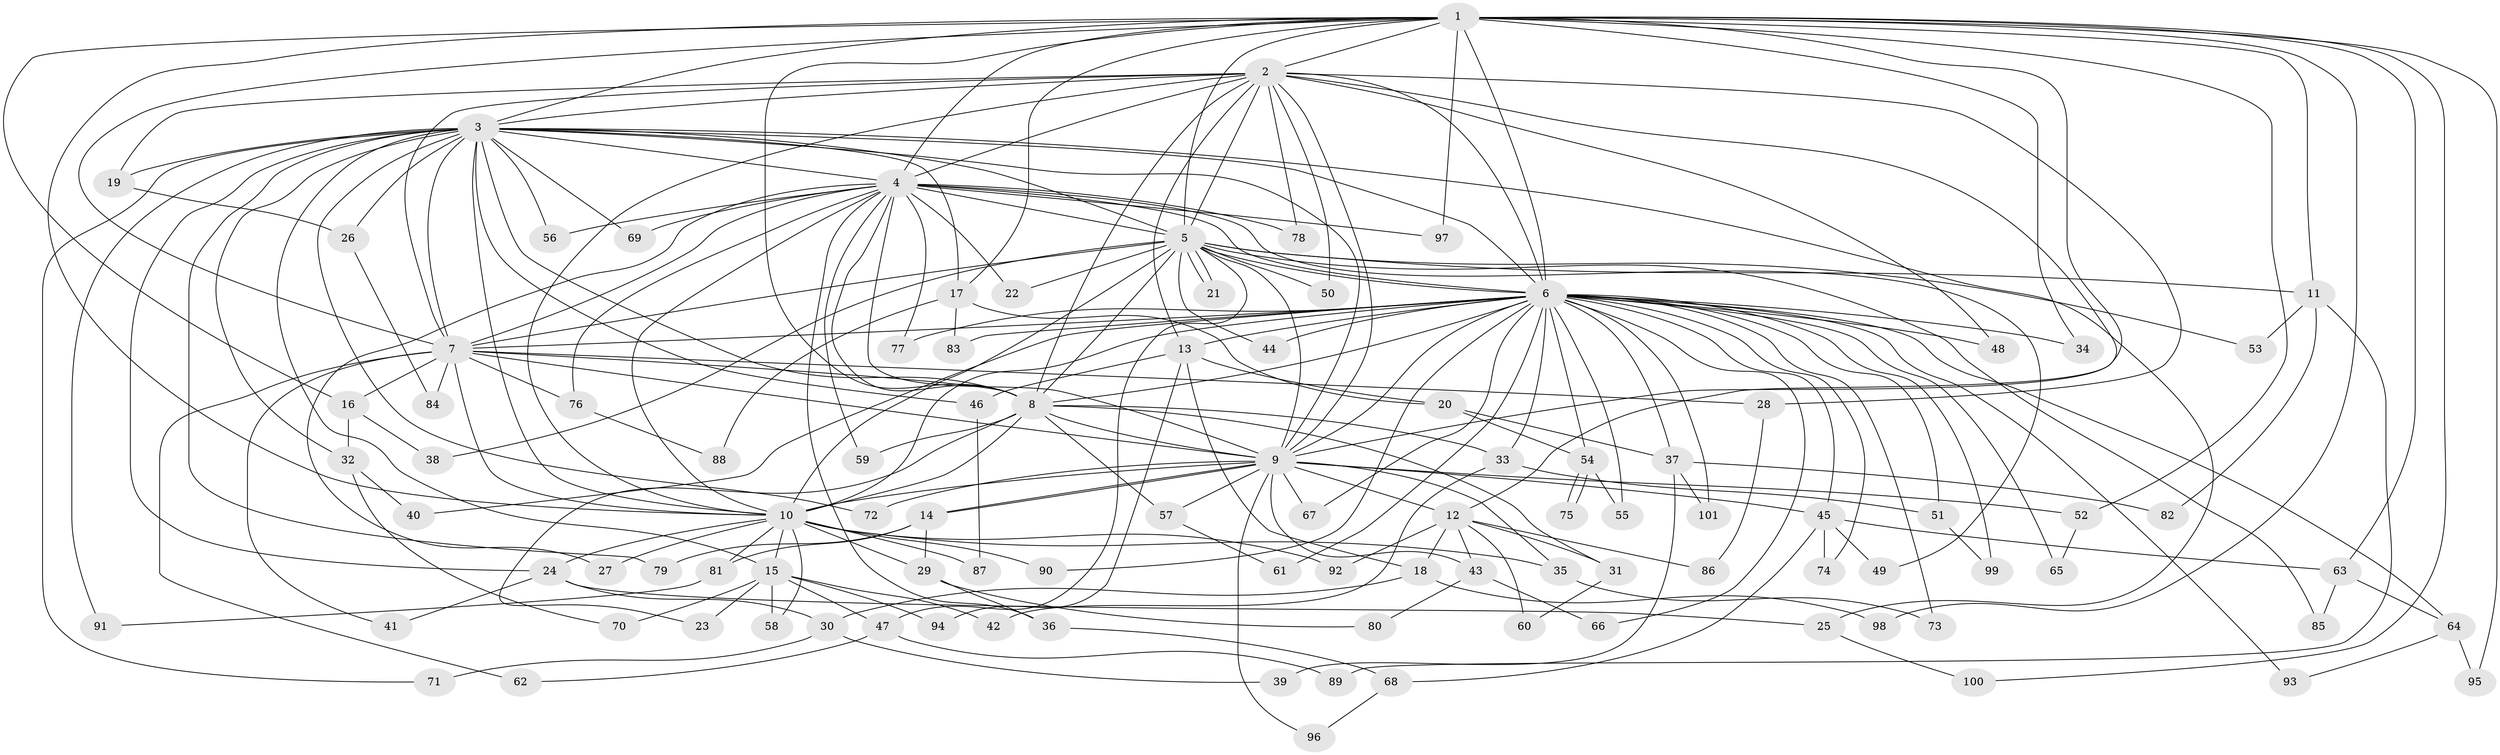 // coarse degree distribution, {13: 0.025, 9: 0.025, 32: 0.025, 16: 0.025, 8: 0.025, 10: 0.025, 14: 0.025, 2: 0.425, 7: 0.025, 5: 0.025, 4: 0.1, 6: 0.05, 1: 0.075, 3: 0.125}
// Generated by graph-tools (version 1.1) at 2025/17/03/04/25 18:17:46]
// undirected, 101 vertices, 227 edges
graph export_dot {
graph [start="1"]
  node [color=gray90,style=filled];
  1;
  2;
  3;
  4;
  5;
  6;
  7;
  8;
  9;
  10;
  11;
  12;
  13;
  14;
  15;
  16;
  17;
  18;
  19;
  20;
  21;
  22;
  23;
  24;
  25;
  26;
  27;
  28;
  29;
  30;
  31;
  32;
  33;
  34;
  35;
  36;
  37;
  38;
  39;
  40;
  41;
  42;
  43;
  44;
  45;
  46;
  47;
  48;
  49;
  50;
  51;
  52;
  53;
  54;
  55;
  56;
  57;
  58;
  59;
  60;
  61;
  62;
  63;
  64;
  65;
  66;
  67;
  68;
  69;
  70;
  71;
  72;
  73;
  74;
  75;
  76;
  77;
  78;
  79;
  80;
  81;
  82;
  83;
  84;
  85;
  86;
  87;
  88;
  89;
  90;
  91;
  92;
  93;
  94;
  95;
  96;
  97;
  98;
  99;
  100;
  101;
  1 -- 2;
  1 -- 3;
  1 -- 4;
  1 -- 5;
  1 -- 6;
  1 -- 7;
  1 -- 8;
  1 -- 9;
  1 -- 10;
  1 -- 11;
  1 -- 16;
  1 -- 17;
  1 -- 34;
  1 -- 52;
  1 -- 63;
  1 -- 95;
  1 -- 97;
  1 -- 98;
  1 -- 100;
  2 -- 3;
  2 -- 4;
  2 -- 5;
  2 -- 6;
  2 -- 7;
  2 -- 8;
  2 -- 9;
  2 -- 10;
  2 -- 12;
  2 -- 13;
  2 -- 19;
  2 -- 28;
  2 -- 48;
  2 -- 50;
  2 -- 78;
  3 -- 4;
  3 -- 5;
  3 -- 6;
  3 -- 7;
  3 -- 8;
  3 -- 9;
  3 -- 10;
  3 -- 15;
  3 -- 17;
  3 -- 19;
  3 -- 24;
  3 -- 25;
  3 -- 26;
  3 -- 32;
  3 -- 46;
  3 -- 56;
  3 -- 69;
  3 -- 71;
  3 -- 72;
  3 -- 79;
  3 -- 91;
  4 -- 5;
  4 -- 6;
  4 -- 7;
  4 -- 8;
  4 -- 9;
  4 -- 10;
  4 -- 22;
  4 -- 27;
  4 -- 36;
  4 -- 49;
  4 -- 56;
  4 -- 59;
  4 -- 69;
  4 -- 76;
  4 -- 77;
  4 -- 78;
  4 -- 97;
  5 -- 6;
  5 -- 7;
  5 -- 8;
  5 -- 9;
  5 -- 10;
  5 -- 11;
  5 -- 21;
  5 -- 21;
  5 -- 22;
  5 -- 38;
  5 -- 44;
  5 -- 47;
  5 -- 50;
  5 -- 53;
  5 -- 85;
  6 -- 7;
  6 -- 8;
  6 -- 9;
  6 -- 10;
  6 -- 13;
  6 -- 33;
  6 -- 34;
  6 -- 37;
  6 -- 40;
  6 -- 44;
  6 -- 45;
  6 -- 48;
  6 -- 51;
  6 -- 54;
  6 -- 55;
  6 -- 61;
  6 -- 64;
  6 -- 65;
  6 -- 66;
  6 -- 67;
  6 -- 73;
  6 -- 74;
  6 -- 77;
  6 -- 83;
  6 -- 90;
  6 -- 93;
  6 -- 99;
  6 -- 101;
  7 -- 8;
  7 -- 9;
  7 -- 10;
  7 -- 16;
  7 -- 28;
  7 -- 41;
  7 -- 62;
  7 -- 76;
  7 -- 84;
  8 -- 9;
  8 -- 10;
  8 -- 23;
  8 -- 31;
  8 -- 33;
  8 -- 57;
  8 -- 59;
  9 -- 10;
  9 -- 12;
  9 -- 14;
  9 -- 14;
  9 -- 35;
  9 -- 43;
  9 -- 45;
  9 -- 52;
  9 -- 57;
  9 -- 67;
  9 -- 72;
  9 -- 96;
  10 -- 15;
  10 -- 24;
  10 -- 27;
  10 -- 29;
  10 -- 35;
  10 -- 58;
  10 -- 81;
  10 -- 87;
  10 -- 90;
  10 -- 92;
  11 -- 53;
  11 -- 82;
  11 -- 89;
  12 -- 18;
  12 -- 31;
  12 -- 43;
  12 -- 60;
  12 -- 86;
  12 -- 92;
  13 -- 18;
  13 -- 20;
  13 -- 46;
  13 -- 94;
  14 -- 29;
  14 -- 79;
  14 -- 81;
  15 -- 23;
  15 -- 42;
  15 -- 47;
  15 -- 58;
  15 -- 70;
  15 -- 94;
  16 -- 32;
  16 -- 38;
  17 -- 20;
  17 -- 83;
  17 -- 88;
  18 -- 30;
  18 -- 98;
  19 -- 26;
  20 -- 37;
  20 -- 54;
  24 -- 25;
  24 -- 30;
  24 -- 41;
  25 -- 100;
  26 -- 84;
  28 -- 86;
  29 -- 36;
  29 -- 80;
  30 -- 39;
  30 -- 71;
  31 -- 60;
  32 -- 40;
  32 -- 70;
  33 -- 42;
  33 -- 51;
  35 -- 73;
  36 -- 68;
  37 -- 39;
  37 -- 82;
  37 -- 101;
  43 -- 66;
  43 -- 80;
  45 -- 49;
  45 -- 63;
  45 -- 68;
  45 -- 74;
  46 -- 87;
  47 -- 62;
  47 -- 89;
  51 -- 99;
  52 -- 65;
  54 -- 55;
  54 -- 75;
  54 -- 75;
  57 -- 61;
  63 -- 64;
  63 -- 85;
  64 -- 93;
  64 -- 95;
  68 -- 96;
  76 -- 88;
  81 -- 91;
}
